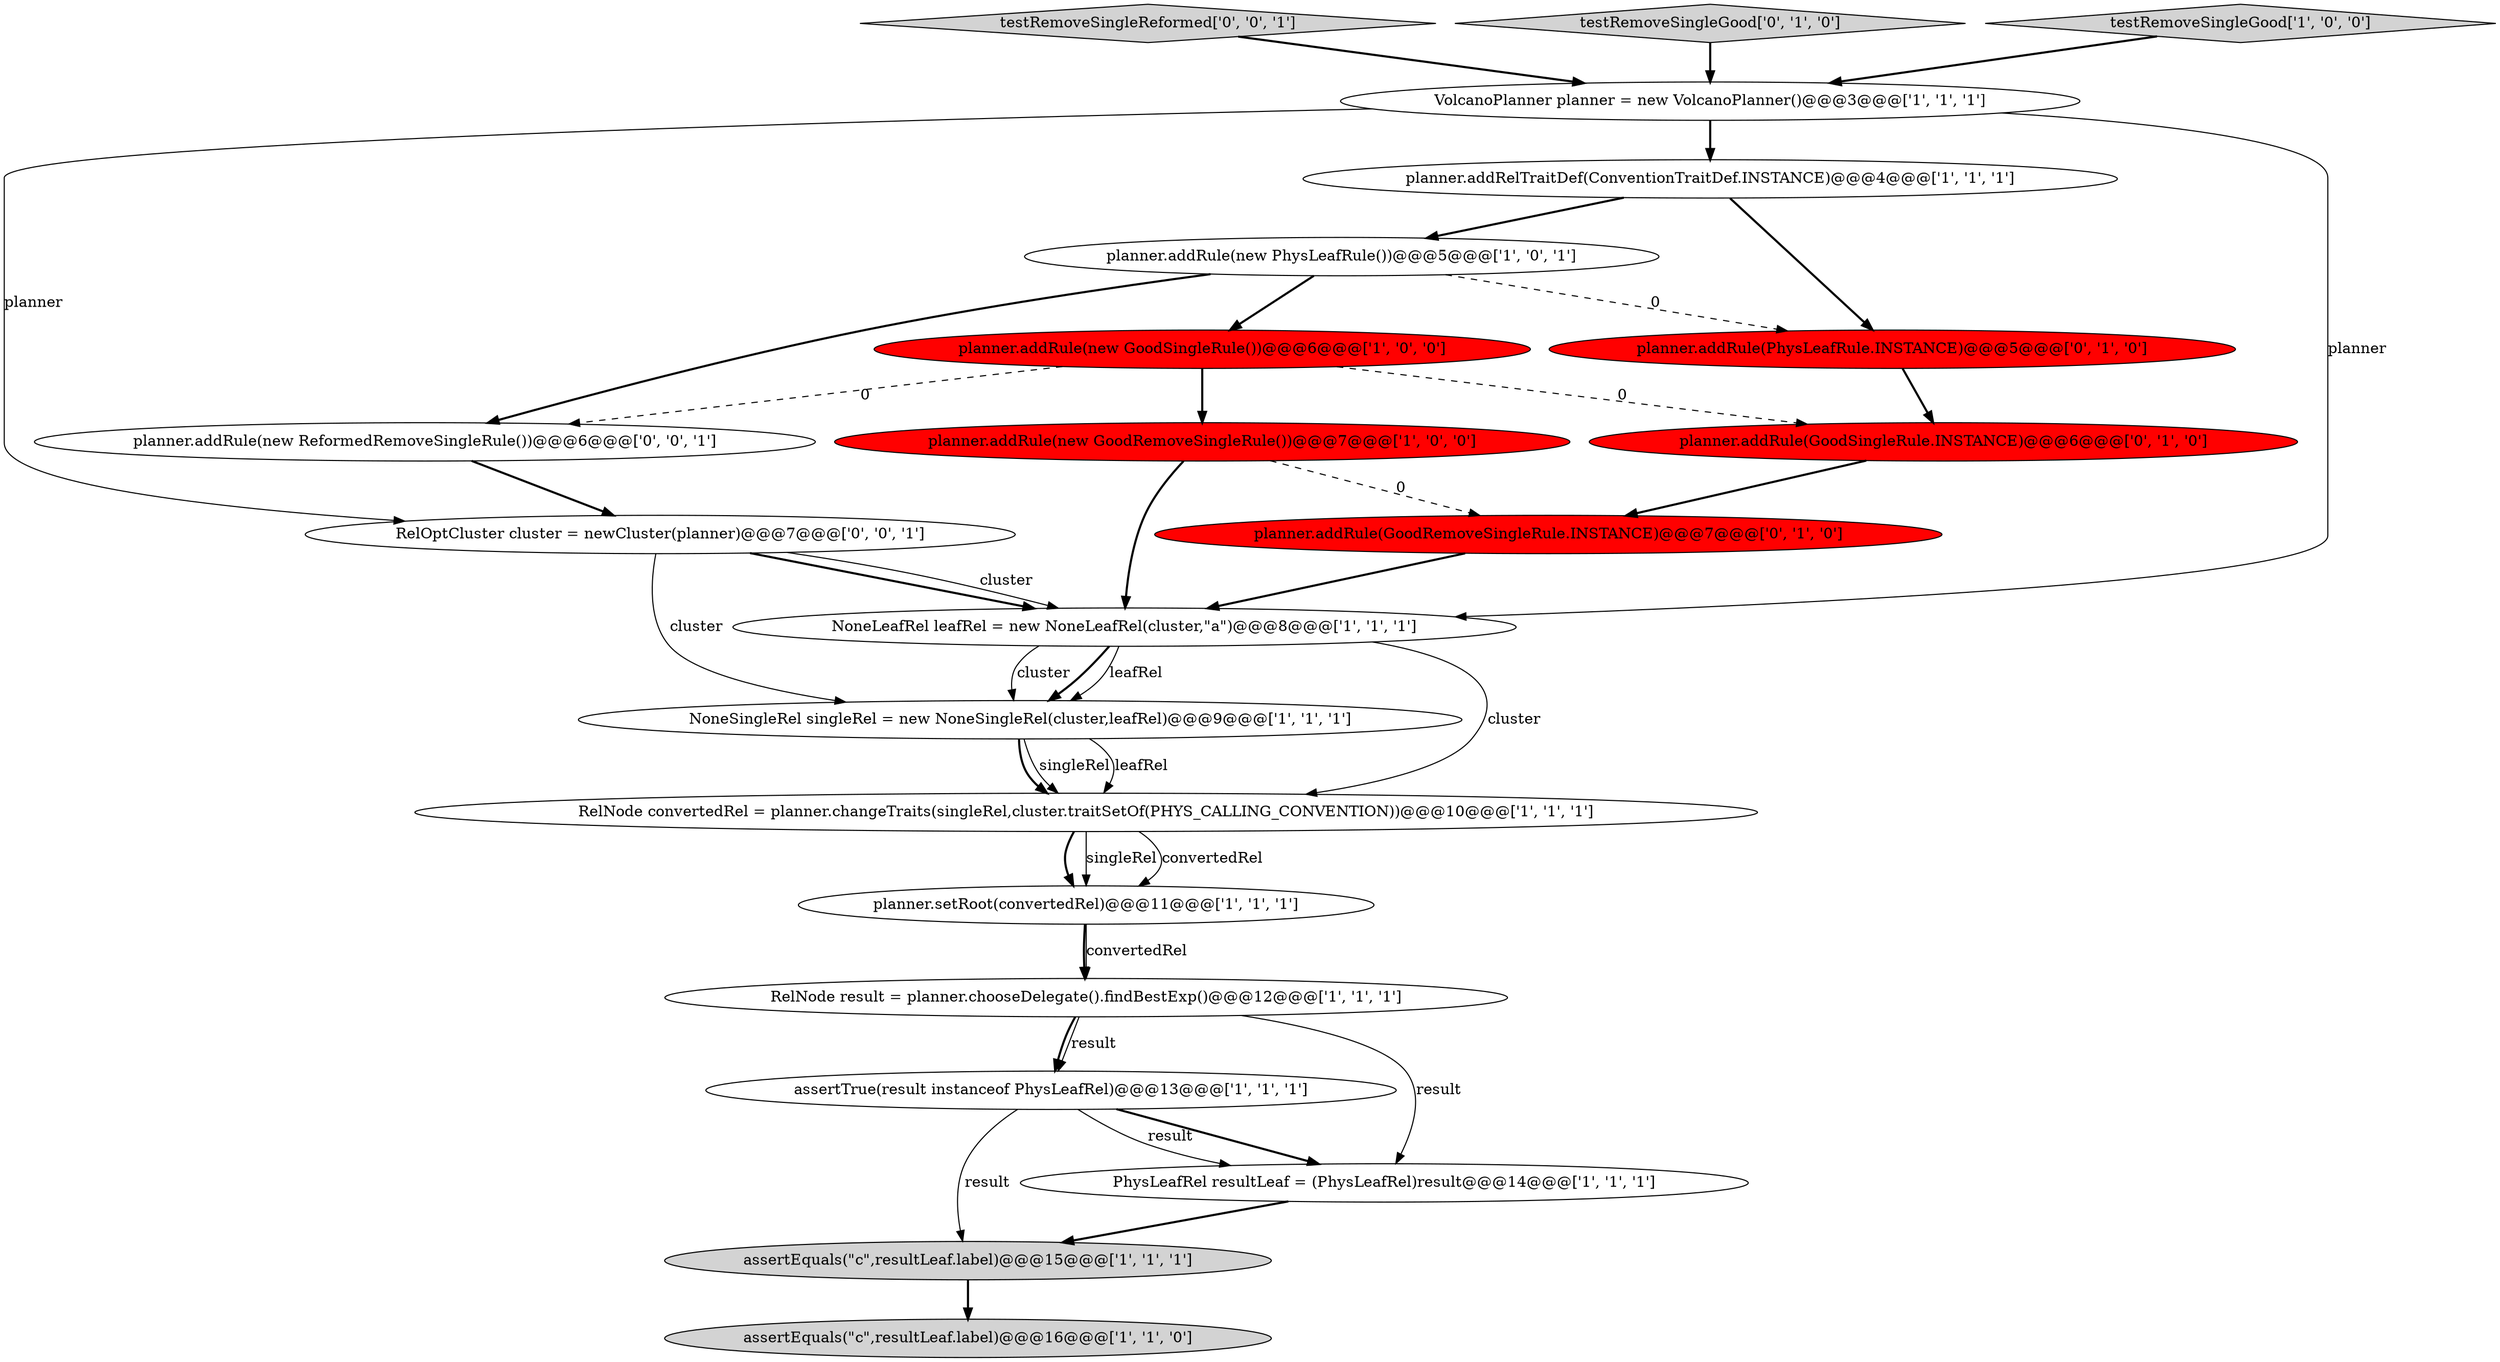 digraph {
0 [style = filled, label = "VolcanoPlanner planner = new VolcanoPlanner()@@@3@@@['1', '1', '1']", fillcolor = white, shape = ellipse image = "AAA0AAABBB1BBB"];
15 [style = filled, label = "planner.addRule(GoodSingleRule.INSTANCE)@@@6@@@['0', '1', '0']", fillcolor = red, shape = ellipse image = "AAA1AAABBB2BBB"];
12 [style = filled, label = "planner.addRule(new GoodRemoveSingleRule())@@@7@@@['1', '0', '0']", fillcolor = red, shape = ellipse image = "AAA1AAABBB1BBB"];
4 [style = filled, label = "assertEquals(\"c\",resultLeaf.label)@@@15@@@['1', '1', '1']", fillcolor = lightgray, shape = ellipse image = "AAA0AAABBB1BBB"];
10 [style = filled, label = "planner.addRule(new PhysLeafRule())@@@5@@@['1', '0', '1']", fillcolor = white, shape = ellipse image = "AAA0AAABBB1BBB"];
2 [style = filled, label = "planner.setRoot(convertedRel)@@@11@@@['1', '1', '1']", fillcolor = white, shape = ellipse image = "AAA0AAABBB1BBB"];
21 [style = filled, label = "testRemoveSingleReformed['0', '0', '1']", fillcolor = lightgray, shape = diamond image = "AAA0AAABBB3BBB"];
19 [style = filled, label = "RelOptCluster cluster = newCluster(planner)@@@7@@@['0', '0', '1']", fillcolor = white, shape = ellipse image = "AAA0AAABBB3BBB"];
16 [style = filled, label = "testRemoveSingleGood['0', '1', '0']", fillcolor = lightgray, shape = diamond image = "AAA0AAABBB2BBB"];
18 [style = filled, label = "planner.addRule(GoodRemoveSingleRule.INSTANCE)@@@7@@@['0', '1', '0']", fillcolor = red, shape = ellipse image = "AAA1AAABBB2BBB"];
1 [style = filled, label = "planner.addRule(new GoodSingleRule())@@@6@@@['1', '0', '0']", fillcolor = red, shape = ellipse image = "AAA1AAABBB1BBB"];
6 [style = filled, label = "NoneSingleRel singleRel = new NoneSingleRel(cluster,leafRel)@@@9@@@['1', '1', '1']", fillcolor = white, shape = ellipse image = "AAA0AAABBB1BBB"];
17 [style = filled, label = "planner.addRule(PhysLeafRule.INSTANCE)@@@5@@@['0', '1', '0']", fillcolor = red, shape = ellipse image = "AAA1AAABBB2BBB"];
11 [style = filled, label = "RelNode convertedRel = planner.changeTraits(singleRel,cluster.traitSetOf(PHYS_CALLING_CONVENTION))@@@10@@@['1', '1', '1']", fillcolor = white, shape = ellipse image = "AAA0AAABBB1BBB"];
8 [style = filled, label = "NoneLeafRel leafRel = new NoneLeafRel(cluster,\"a\")@@@8@@@['1', '1', '1']", fillcolor = white, shape = ellipse image = "AAA0AAABBB1BBB"];
5 [style = filled, label = "assertEquals(\"c\",resultLeaf.label)@@@16@@@['1', '1', '0']", fillcolor = lightgray, shape = ellipse image = "AAA0AAABBB1BBB"];
7 [style = filled, label = "PhysLeafRel resultLeaf = (PhysLeafRel)result@@@14@@@['1', '1', '1']", fillcolor = white, shape = ellipse image = "AAA0AAABBB1BBB"];
9 [style = filled, label = "assertTrue(result instanceof PhysLeafRel)@@@13@@@['1', '1', '1']", fillcolor = white, shape = ellipse image = "AAA0AAABBB1BBB"];
14 [style = filled, label = "RelNode result = planner.chooseDelegate().findBestExp()@@@12@@@['1', '1', '1']", fillcolor = white, shape = ellipse image = "AAA0AAABBB1BBB"];
13 [style = filled, label = "planner.addRelTraitDef(ConventionTraitDef.INSTANCE)@@@4@@@['1', '1', '1']", fillcolor = white, shape = ellipse image = "AAA0AAABBB1BBB"];
20 [style = filled, label = "planner.addRule(new ReformedRemoveSingleRule())@@@6@@@['0', '0', '1']", fillcolor = white, shape = ellipse image = "AAA0AAABBB3BBB"];
3 [style = filled, label = "testRemoveSingleGood['1', '0', '0']", fillcolor = lightgray, shape = diamond image = "AAA0AAABBB1BBB"];
13->10 [style = bold, label=""];
16->0 [style = bold, label=""];
10->20 [style = bold, label=""];
0->19 [style = solid, label="planner"];
19->6 [style = solid, label="cluster"];
0->13 [style = bold, label=""];
21->0 [style = bold, label=""];
6->11 [style = solid, label="singleRel"];
1->15 [style = dashed, label="0"];
8->6 [style = bold, label=""];
0->8 [style = solid, label="planner"];
7->4 [style = bold, label=""];
9->7 [style = bold, label=""];
15->18 [style = bold, label=""];
9->4 [style = solid, label="result"];
11->2 [style = bold, label=""];
19->8 [style = bold, label=""];
3->0 [style = bold, label=""];
6->11 [style = solid, label="leafRel"];
8->6 [style = solid, label="leafRel"];
14->9 [style = solid, label="result"];
8->11 [style = solid, label="cluster"];
1->20 [style = dashed, label="0"];
13->17 [style = bold, label=""];
11->2 [style = solid, label="singleRel"];
14->7 [style = solid, label="result"];
12->8 [style = bold, label=""];
19->8 [style = solid, label="cluster"];
6->11 [style = bold, label=""];
2->14 [style = bold, label=""];
17->15 [style = bold, label=""];
1->12 [style = bold, label=""];
11->2 [style = solid, label="convertedRel"];
10->17 [style = dashed, label="0"];
12->18 [style = dashed, label="0"];
14->9 [style = bold, label=""];
8->6 [style = solid, label="cluster"];
18->8 [style = bold, label=""];
2->14 [style = solid, label="convertedRel"];
20->19 [style = bold, label=""];
10->1 [style = bold, label=""];
4->5 [style = bold, label=""];
9->7 [style = solid, label="result"];
}
